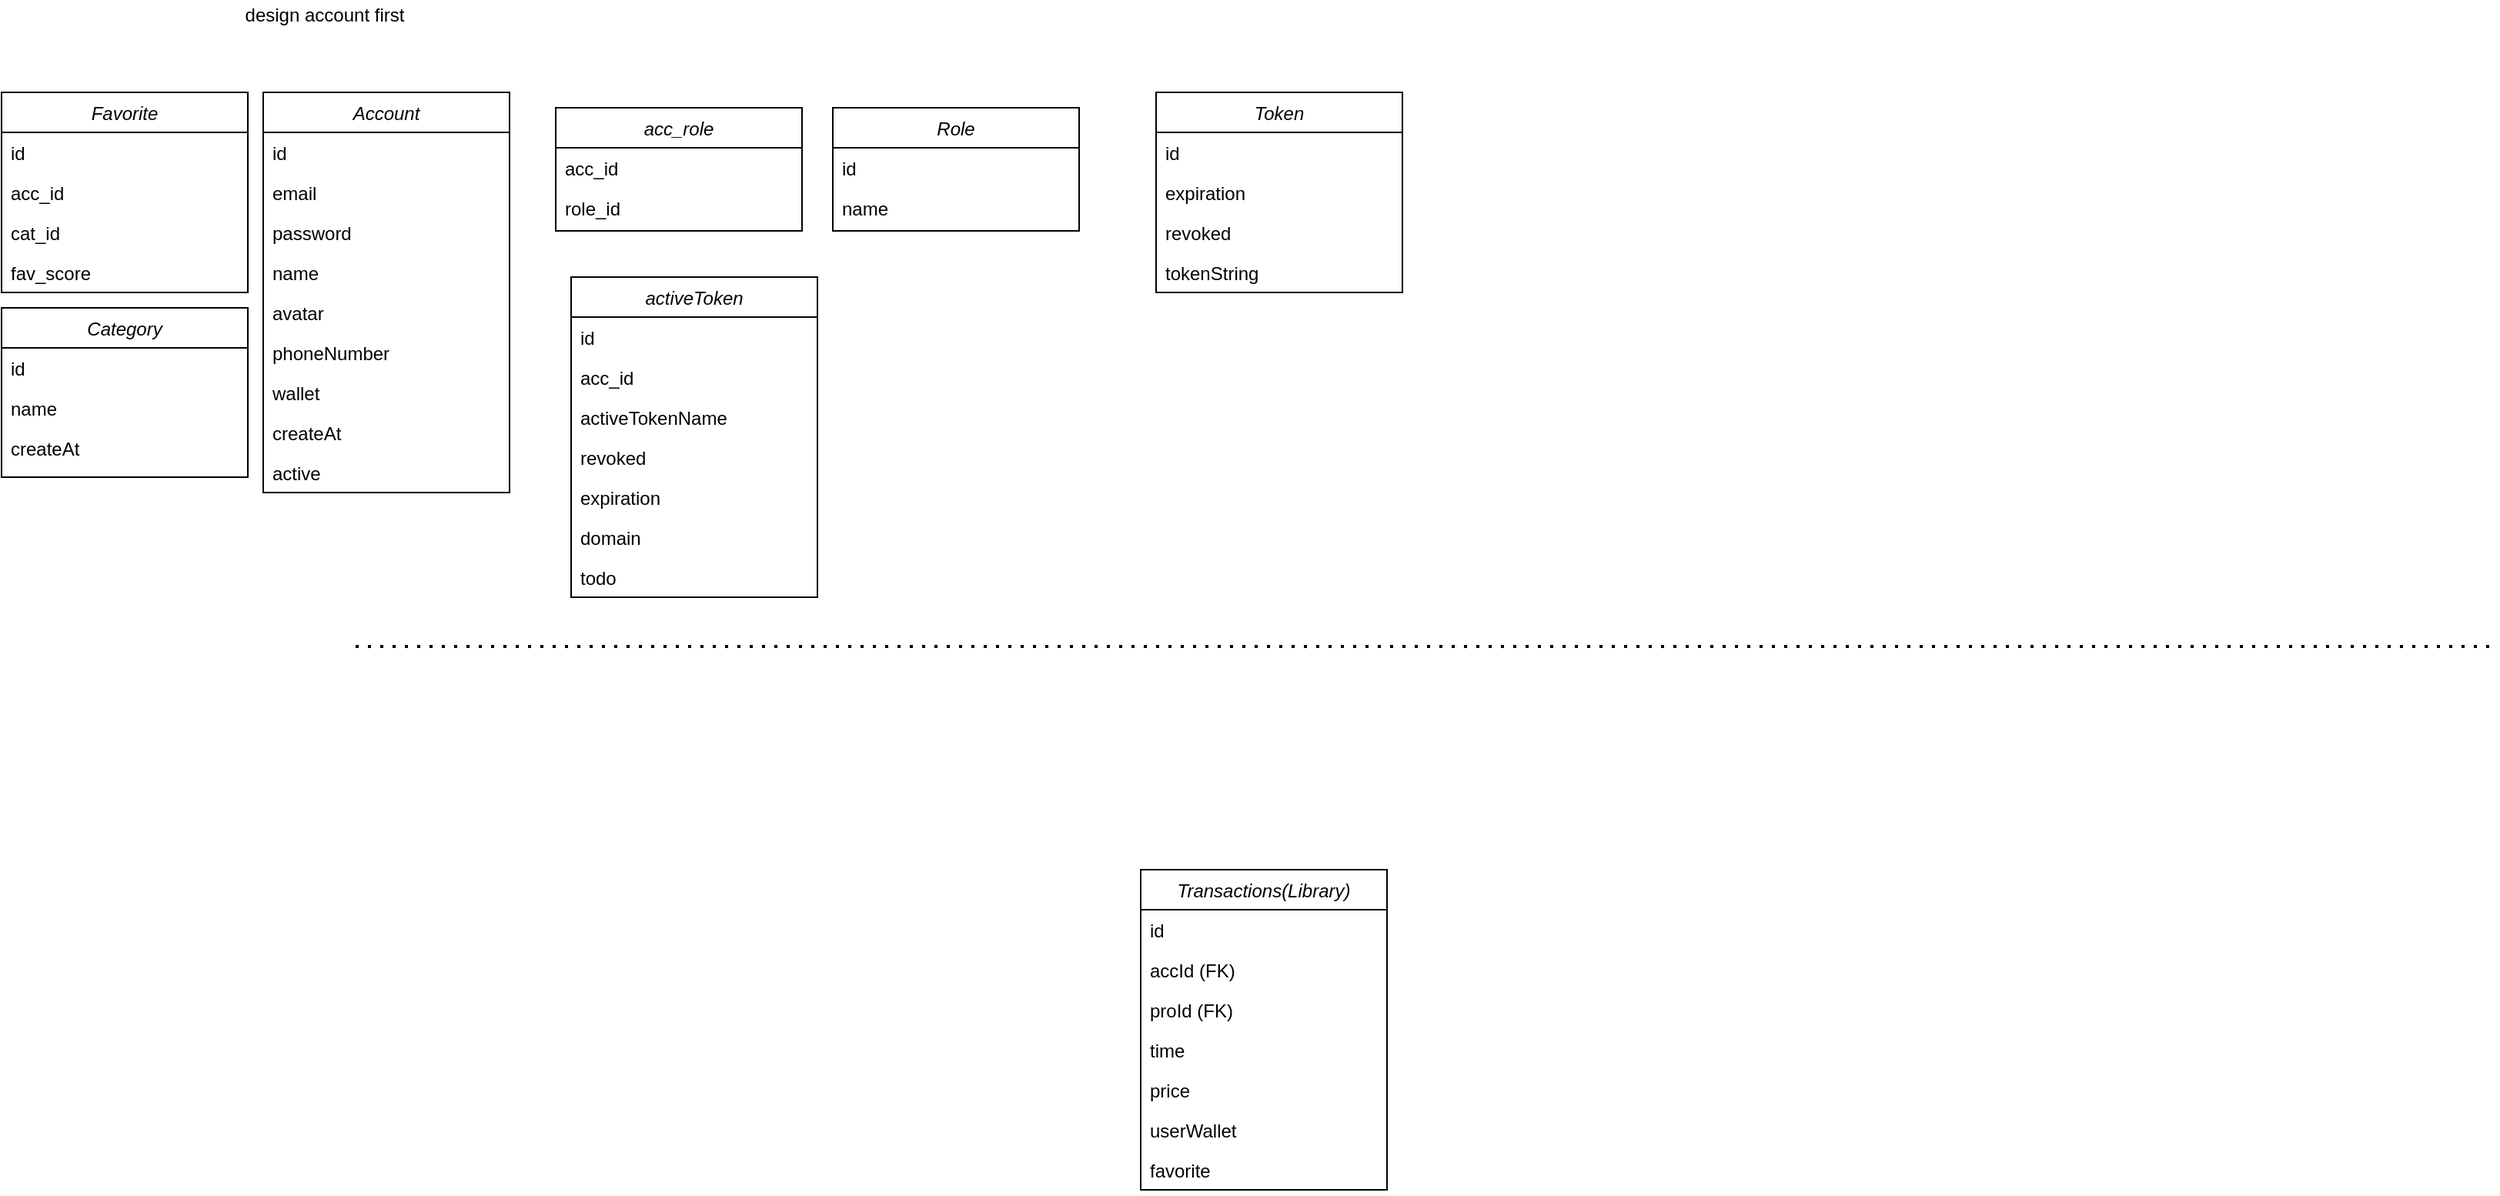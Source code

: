 <mxfile version="13.9.9" type="device"><diagram id="C5RBs43oDa-KdzZeNtuy" name="Page-1"><mxGraphModel dx="1919" dy="494" grid="1" gridSize="10" guides="1" tooltips="1" connect="1" arrows="1" fold="1" page="1" pageScale="1" pageWidth="827" pageHeight="1169" math="0" shadow="0"><root><mxCell id="WIyWlLk6GJQsqaUBKTNV-0"/><mxCell id="WIyWlLk6GJQsqaUBKTNV-1" parent="WIyWlLk6GJQsqaUBKTNV-0"/><object label="Account" id="zkfFHV4jXpPFQw0GAbJ--0"><mxCell style="swimlane;fontStyle=2;align=center;verticalAlign=top;childLayout=stackLayout;horizontal=1;startSize=26;horizontalStack=0;resizeParent=1;resizeLast=0;collapsible=1;marginBottom=0;rounded=0;shadow=0;strokeWidth=1;" parent="WIyWlLk6GJQsqaUBKTNV-1" vertex="1"><mxGeometry x="-650" y="80" width="160" height="260" as="geometry"><mxRectangle x="230" y="140" width="160" height="26" as="alternateBounds"/></mxGeometry></mxCell></object><mxCell id="zkfFHV4jXpPFQw0GAbJ--1" value="id" style="text;align=left;verticalAlign=top;spacingLeft=4;spacingRight=4;overflow=hidden;rotatable=0;points=[[0,0.5],[1,0.5]];portConstraint=eastwest;" parent="zkfFHV4jXpPFQw0GAbJ--0" vertex="1"><mxGeometry y="26" width="160" height="26" as="geometry"/></mxCell><mxCell id="zkfFHV4jXpPFQw0GAbJ--2" value="email" style="text;align=left;verticalAlign=top;spacingLeft=4;spacingRight=4;overflow=hidden;rotatable=0;points=[[0,0.5],[1,0.5]];portConstraint=eastwest;rounded=0;shadow=0;html=0;" parent="zkfFHV4jXpPFQw0GAbJ--0" vertex="1"><mxGeometry y="52" width="160" height="26" as="geometry"/></mxCell><mxCell id="zkfFHV4jXpPFQw0GAbJ--3" value="password" style="text;align=left;verticalAlign=top;spacingLeft=4;spacingRight=4;overflow=hidden;rotatable=0;points=[[0,0.5],[1,0.5]];portConstraint=eastwest;rounded=0;shadow=0;html=0;" parent="zkfFHV4jXpPFQw0GAbJ--0" vertex="1"><mxGeometry y="78" width="160" height="26" as="geometry"/></mxCell><mxCell id="zkfFHV4jXpPFQw0GAbJ--5" value="name" style="text;align=left;verticalAlign=top;spacingLeft=4;spacingRight=4;overflow=hidden;rotatable=0;points=[[0,0.5],[1,0.5]];portConstraint=eastwest;" parent="zkfFHV4jXpPFQw0GAbJ--0" vertex="1"><mxGeometry y="104" width="160" height="26" as="geometry"/></mxCell><mxCell id="5xbRzsKRdCnFm7mNarzt-10" value="avatar" style="text;align=left;verticalAlign=top;spacingLeft=4;spacingRight=4;overflow=hidden;rotatable=0;points=[[0,0.5],[1,0.5]];portConstraint=eastwest;" parent="zkfFHV4jXpPFQw0GAbJ--0" vertex="1"><mxGeometry y="130" width="160" height="26" as="geometry"/></mxCell><mxCell id="5xbRzsKRdCnFm7mNarzt-11" value="phoneNumber" style="text;align=left;verticalAlign=top;spacingLeft=4;spacingRight=4;overflow=hidden;rotatable=0;points=[[0,0.5],[1,0.5]];portConstraint=eastwest;" parent="zkfFHV4jXpPFQw0GAbJ--0" vertex="1"><mxGeometry y="156" width="160" height="26" as="geometry"/></mxCell><mxCell id="5xbRzsKRdCnFm7mNarzt-19" value="wallet" style="text;align=left;verticalAlign=top;spacingLeft=4;spacingRight=4;overflow=hidden;rotatable=0;points=[[0,0.5],[1,0.5]];portConstraint=eastwest;" parent="zkfFHV4jXpPFQw0GAbJ--0" vertex="1"><mxGeometry y="182" width="160" height="26" as="geometry"/></mxCell><mxCell id="5xbRzsKRdCnFm7mNarzt-27" value="createAt" style="text;align=left;verticalAlign=top;spacingLeft=4;spacingRight=4;overflow=hidden;rotatable=0;points=[[0,0.5],[1,0.5]];portConstraint=eastwest;" parent="zkfFHV4jXpPFQw0GAbJ--0" vertex="1"><mxGeometry y="208" width="160" height="26" as="geometry"/></mxCell><mxCell id="gsBamQliA1aRre0VqaC1-0" value="active" style="text;align=left;verticalAlign=top;spacingLeft=4;spacingRight=4;overflow=hidden;rotatable=0;points=[[0,0.5],[1,0.5]];portConstraint=eastwest;" parent="zkfFHV4jXpPFQw0GAbJ--0" vertex="1"><mxGeometry y="234" width="160" height="26" as="geometry"/></mxCell><object label="Transactions(Library)" id="5xbRzsKRdCnFm7mNarzt-12"><mxCell style="swimlane;fontStyle=2;align=center;verticalAlign=top;childLayout=stackLayout;horizontal=1;startSize=26;horizontalStack=0;resizeParent=1;resizeLast=0;collapsible=1;marginBottom=0;rounded=0;shadow=0;strokeWidth=1;" parent="WIyWlLk6GJQsqaUBKTNV-1" vertex="1"><mxGeometry x="-80" y="585" width="160" height="208" as="geometry"><mxRectangle x="230" y="140" width="160" height="26" as="alternateBounds"/></mxGeometry></mxCell></object><mxCell id="5xbRzsKRdCnFm7mNarzt-13" value="id" style="text;align=left;verticalAlign=top;spacingLeft=4;spacingRight=4;overflow=hidden;rotatable=0;points=[[0,0.5],[1,0.5]];portConstraint=eastwest;" parent="5xbRzsKRdCnFm7mNarzt-12" vertex="1"><mxGeometry y="26" width="160" height="26" as="geometry"/></mxCell><mxCell id="5xbRzsKRdCnFm7mNarzt-14" value="accId (FK)" style="text;align=left;verticalAlign=top;spacingLeft=4;spacingRight=4;overflow=hidden;rotatable=0;points=[[0,0.5],[1,0.5]];portConstraint=eastwest;rounded=0;shadow=0;html=0;" parent="5xbRzsKRdCnFm7mNarzt-12" vertex="1"><mxGeometry y="52" width="160" height="26" as="geometry"/></mxCell><mxCell id="5xbRzsKRdCnFm7mNarzt-15" value="proId (FK)" style="text;align=left;verticalAlign=top;spacingLeft=4;spacingRight=4;overflow=hidden;rotatable=0;points=[[0,0.5],[1,0.5]];portConstraint=eastwest;rounded=0;shadow=0;html=0;" parent="5xbRzsKRdCnFm7mNarzt-12" vertex="1"><mxGeometry y="78" width="160" height="26" as="geometry"/></mxCell><mxCell id="5xbRzsKRdCnFm7mNarzt-16" value="time" style="text;align=left;verticalAlign=top;spacingLeft=4;spacingRight=4;overflow=hidden;rotatable=0;points=[[0,0.5],[1,0.5]];portConstraint=eastwest;" parent="5xbRzsKRdCnFm7mNarzt-12" vertex="1"><mxGeometry y="104" width="160" height="26" as="geometry"/></mxCell><mxCell id="5xbRzsKRdCnFm7mNarzt-17" value="price" style="text;align=left;verticalAlign=top;spacingLeft=4;spacingRight=4;overflow=hidden;rotatable=0;points=[[0,0.5],[1,0.5]];portConstraint=eastwest;" parent="5xbRzsKRdCnFm7mNarzt-12" vertex="1"><mxGeometry y="130" width="160" height="26" as="geometry"/></mxCell><mxCell id="5xbRzsKRdCnFm7mNarzt-18" value="userWallet" style="text;align=left;verticalAlign=top;spacingLeft=4;spacingRight=4;overflow=hidden;rotatable=0;points=[[0,0.5],[1,0.5]];portConstraint=eastwest;" parent="5xbRzsKRdCnFm7mNarzt-12" vertex="1"><mxGeometry y="156" width="160" height="26" as="geometry"/></mxCell><mxCell id="5xbRzsKRdCnFm7mNarzt-30" value="favorite" style="text;align=left;verticalAlign=top;spacingLeft=4;spacingRight=4;overflow=hidden;rotatable=0;points=[[0,0.5],[1,0.5]];portConstraint=eastwest;" parent="5xbRzsKRdCnFm7mNarzt-12" vertex="1"><mxGeometry y="182" width="160" height="26" as="geometry"/></mxCell><mxCell id="5xbRzsKRdCnFm7mNarzt-31" value="" style="endArrow=none;dashed=1;html=1;dashPattern=1 3;strokeWidth=2;" parent="WIyWlLk6GJQsqaUBKTNV-1" edge="1"><mxGeometry width="50" height="50" relative="1" as="geometry"><mxPoint x="-590" y="440" as="sourcePoint"/><mxPoint x="800" y="440" as="targetPoint"/></mxGeometry></mxCell><mxCell id="5xbRzsKRdCnFm7mNarzt-32" value="design account first" style="text;html=1;strokeColor=none;fillColor=none;align=center;verticalAlign=middle;whiteSpace=wrap;rounded=0;" parent="WIyWlLk6GJQsqaUBKTNV-1" vertex="1"><mxGeometry x="-680" y="20" width="140" height="20" as="geometry"/></mxCell><object label="Role" id="5xbRzsKRdCnFm7mNarzt-33"><mxCell style="swimlane;fontStyle=2;align=center;verticalAlign=top;childLayout=stackLayout;horizontal=1;startSize=26;horizontalStack=0;resizeParent=1;resizeLast=0;collapsible=1;marginBottom=0;rounded=0;shadow=0;strokeWidth=1;" parent="WIyWlLk6GJQsqaUBKTNV-1" vertex="1"><mxGeometry x="-280" y="90" width="160" height="80" as="geometry"><mxRectangle x="230" y="140" width="160" height="26" as="alternateBounds"/></mxGeometry></mxCell></object><mxCell id="5xbRzsKRdCnFm7mNarzt-34" value="id" style="text;align=left;verticalAlign=top;spacingLeft=4;spacingRight=4;overflow=hidden;rotatable=0;points=[[0,0.5],[1,0.5]];portConstraint=eastwest;" parent="5xbRzsKRdCnFm7mNarzt-33" vertex="1"><mxGeometry y="26" width="160" height="26" as="geometry"/></mxCell><mxCell id="5xbRzsKRdCnFm7mNarzt-35" value="name" style="text;align=left;verticalAlign=top;spacingLeft=4;spacingRight=4;overflow=hidden;rotatable=0;points=[[0,0.5],[1,0.5]];portConstraint=eastwest;rounded=0;shadow=0;html=0;" parent="5xbRzsKRdCnFm7mNarzt-33" vertex="1"><mxGeometry y="52" width="160" height="26" as="geometry"/></mxCell><object label="Token" id="5xbRzsKRdCnFm7mNarzt-43"><mxCell style="swimlane;fontStyle=2;align=center;verticalAlign=top;childLayout=stackLayout;horizontal=1;startSize=26;horizontalStack=0;resizeParent=1;resizeLast=0;collapsible=1;marginBottom=0;rounded=0;shadow=0;strokeWidth=1;" parent="WIyWlLk6GJQsqaUBKTNV-1" vertex="1"><mxGeometry x="-70" y="80" width="160" height="130" as="geometry"><mxRectangle x="230" y="140" width="160" height="26" as="alternateBounds"/></mxGeometry></mxCell></object><mxCell id="5xbRzsKRdCnFm7mNarzt-44" value="id" style="text;align=left;verticalAlign=top;spacingLeft=4;spacingRight=4;overflow=hidden;rotatable=0;points=[[0,0.5],[1,0.5]];portConstraint=eastwest;" parent="5xbRzsKRdCnFm7mNarzt-43" vertex="1"><mxGeometry y="26" width="160" height="26" as="geometry"/></mxCell><mxCell id="5xbRzsKRdCnFm7mNarzt-45" value="expiration" style="text;align=left;verticalAlign=top;spacingLeft=4;spacingRight=4;overflow=hidden;rotatable=0;points=[[0,0.5],[1,0.5]];portConstraint=eastwest;rounded=0;shadow=0;html=0;" parent="5xbRzsKRdCnFm7mNarzt-43" vertex="1"><mxGeometry y="52" width="160" height="26" as="geometry"/></mxCell><mxCell id="5xbRzsKRdCnFm7mNarzt-46" value="revoked" style="text;align=left;verticalAlign=top;spacingLeft=4;spacingRight=4;overflow=hidden;rotatable=0;points=[[0,0.5],[1,0.5]];portConstraint=eastwest;rounded=0;shadow=0;html=0;" parent="5xbRzsKRdCnFm7mNarzt-43" vertex="1"><mxGeometry y="78" width="160" height="26" as="geometry"/></mxCell><mxCell id="5xbRzsKRdCnFm7mNarzt-47" value="tokenString" style="text;align=left;verticalAlign=top;spacingLeft=4;spacingRight=4;overflow=hidden;rotatable=0;points=[[0,0.5],[1,0.5]];portConstraint=eastwest;rounded=0;shadow=0;html=0;" parent="5xbRzsKRdCnFm7mNarzt-43" vertex="1"><mxGeometry y="104" width="160" height="26" as="geometry"/></mxCell><object label="acc_role" id="fJtt8U-AZ1RPidbFHp67-0"><mxCell style="swimlane;fontStyle=2;align=center;verticalAlign=top;childLayout=stackLayout;horizontal=1;startSize=26;horizontalStack=0;resizeParent=1;resizeLast=0;collapsible=1;marginBottom=0;rounded=0;shadow=0;strokeWidth=1;" parent="WIyWlLk6GJQsqaUBKTNV-1" vertex="1"><mxGeometry x="-460" y="90" width="160" height="80" as="geometry"><mxRectangle x="230" y="140" width="160" height="26" as="alternateBounds"/></mxGeometry></mxCell></object><mxCell id="fJtt8U-AZ1RPidbFHp67-1" value="acc_id" style="text;align=left;verticalAlign=top;spacingLeft=4;spacingRight=4;overflow=hidden;rotatable=0;points=[[0,0.5],[1,0.5]];portConstraint=eastwest;" parent="fJtt8U-AZ1RPidbFHp67-0" vertex="1"><mxGeometry y="26" width="160" height="26" as="geometry"/></mxCell><mxCell id="fJtt8U-AZ1RPidbFHp67-2" value="role_id" style="text;align=left;verticalAlign=top;spacingLeft=4;spacingRight=4;overflow=hidden;rotatable=0;points=[[0,0.5],[1,0.5]];portConstraint=eastwest;rounded=0;shadow=0;html=0;" parent="fJtt8U-AZ1RPidbFHp67-0" vertex="1"><mxGeometry y="52" width="160" height="26" as="geometry"/></mxCell><object label="activeToken" id="Dd8DFkDwxA74WDs34GF--0"><mxCell style="swimlane;fontStyle=2;align=center;verticalAlign=top;childLayout=stackLayout;horizontal=1;startSize=26;horizontalStack=0;resizeParent=1;resizeLast=0;collapsible=1;marginBottom=0;rounded=0;shadow=0;strokeWidth=1;" parent="WIyWlLk6GJQsqaUBKTNV-1" vertex="1"><mxGeometry x="-450" y="200" width="160" height="208" as="geometry"><mxRectangle x="230" y="140" width="160" height="26" as="alternateBounds"/></mxGeometry></mxCell></object><mxCell id="Dd8DFkDwxA74WDs34GF--1" value="id" style="text;align=left;verticalAlign=top;spacingLeft=4;spacingRight=4;overflow=hidden;rotatable=0;points=[[0,0.5],[1,0.5]];portConstraint=eastwest;" parent="Dd8DFkDwxA74WDs34GF--0" vertex="1"><mxGeometry y="26" width="160" height="26" as="geometry"/></mxCell><mxCell id="Dd8DFkDwxA74WDs34GF--2" value="acc_id" style="text;align=left;verticalAlign=top;spacingLeft=4;spacingRight=4;overflow=hidden;rotatable=0;points=[[0,0.5],[1,0.5]];portConstraint=eastwest;rounded=0;shadow=0;html=0;" parent="Dd8DFkDwxA74WDs34GF--0" vertex="1"><mxGeometry y="52" width="160" height="26" as="geometry"/></mxCell><mxCell id="Dd8DFkDwxA74WDs34GF--3" value="activeTokenName" style="text;align=left;verticalAlign=top;spacingLeft=4;spacingRight=4;overflow=hidden;rotatable=0;points=[[0,0.5],[1,0.5]];portConstraint=eastwest;rounded=0;shadow=0;html=0;" parent="Dd8DFkDwxA74WDs34GF--0" vertex="1"><mxGeometry y="78" width="160" height="26" as="geometry"/></mxCell><mxCell id="Dd8DFkDwxA74WDs34GF--5" value="revoked" style="text;align=left;verticalAlign=top;spacingLeft=4;spacingRight=4;overflow=hidden;rotatable=0;points=[[0,0.5],[1,0.5]];portConstraint=eastwest;rounded=0;shadow=0;html=0;" parent="Dd8DFkDwxA74WDs34GF--0" vertex="1"><mxGeometry y="104" width="160" height="26" as="geometry"/></mxCell><mxCell id="Dd8DFkDwxA74WDs34GF--4" value="expiration" style="text;align=left;verticalAlign=top;spacingLeft=4;spacingRight=4;overflow=hidden;rotatable=0;points=[[0,0.5],[1,0.5]];portConstraint=eastwest;rounded=0;shadow=0;html=0;" parent="Dd8DFkDwxA74WDs34GF--0" vertex="1"><mxGeometry y="130" width="160" height="26" as="geometry"/></mxCell><mxCell id="Dd8DFkDwxA74WDs34GF--7" value="domain" style="text;align=left;verticalAlign=top;spacingLeft=4;spacingRight=4;overflow=hidden;rotatable=0;points=[[0,0.5],[1,0.5]];portConstraint=eastwest;rounded=0;shadow=0;html=0;" parent="Dd8DFkDwxA74WDs34GF--0" vertex="1"><mxGeometry y="156" width="160" height="26" as="geometry"/></mxCell><mxCell id="Dd8DFkDwxA74WDs34GF--6" value="todo" style="text;align=left;verticalAlign=top;spacingLeft=4;spacingRight=4;overflow=hidden;rotatable=0;points=[[0,0.5],[1,0.5]];portConstraint=eastwest;rounded=0;shadow=0;html=0;" parent="Dd8DFkDwxA74WDs34GF--0" vertex="1"><mxGeometry y="182" width="160" height="26" as="geometry"/></mxCell><object label="Favorite" id="xFI_qW3bphU9S5oat0Ob-0"><mxCell style="swimlane;fontStyle=2;align=center;verticalAlign=top;childLayout=stackLayout;horizontal=1;startSize=26;horizontalStack=0;resizeParent=1;resizeLast=0;collapsible=1;marginBottom=0;rounded=0;shadow=0;strokeWidth=1;" vertex="1" parent="WIyWlLk6GJQsqaUBKTNV-1"><mxGeometry x="-820" y="80" width="160" height="130" as="geometry"><mxRectangle x="230" y="140" width="160" height="26" as="alternateBounds"/></mxGeometry></mxCell></object><mxCell id="xFI_qW3bphU9S5oat0Ob-1" value="id" style="text;align=left;verticalAlign=top;spacingLeft=4;spacingRight=4;overflow=hidden;rotatable=0;points=[[0,0.5],[1,0.5]];portConstraint=eastwest;" vertex="1" parent="xFI_qW3bphU9S5oat0Ob-0"><mxGeometry y="26" width="160" height="26" as="geometry"/></mxCell><mxCell id="xFI_qW3bphU9S5oat0Ob-2" value="acc_id" style="text;align=left;verticalAlign=top;spacingLeft=4;spacingRight=4;overflow=hidden;rotatable=0;points=[[0,0.5],[1,0.5]];portConstraint=eastwest;rounded=0;shadow=0;html=0;" vertex="1" parent="xFI_qW3bphU9S5oat0Ob-0"><mxGeometry y="52" width="160" height="26" as="geometry"/></mxCell><mxCell id="xFI_qW3bphU9S5oat0Ob-10" value="cat_id" style="text;align=left;verticalAlign=top;spacingLeft=4;spacingRight=4;overflow=hidden;rotatable=0;points=[[0,0.5],[1,0.5]];portConstraint=eastwest;rounded=0;shadow=0;html=0;" vertex="1" parent="xFI_qW3bphU9S5oat0Ob-0"><mxGeometry y="78" width="160" height="26" as="geometry"/></mxCell><mxCell id="xFI_qW3bphU9S5oat0Ob-12" value="fav_score" style="text;align=left;verticalAlign=top;spacingLeft=4;spacingRight=4;overflow=hidden;rotatable=0;points=[[0,0.5],[1,0.5]];portConstraint=eastwest;rounded=0;shadow=0;html=0;" vertex="1" parent="xFI_qW3bphU9S5oat0Ob-0"><mxGeometry y="104" width="160" height="26" as="geometry"/></mxCell><object label="Category" id="xFI_qW3bphU9S5oat0Ob-3"><mxCell style="swimlane;fontStyle=2;align=center;verticalAlign=top;childLayout=stackLayout;horizontal=1;startSize=26;horizontalStack=0;resizeParent=1;resizeLast=0;collapsible=1;marginBottom=0;rounded=0;shadow=0;strokeWidth=1;" vertex="1" parent="WIyWlLk6GJQsqaUBKTNV-1"><mxGeometry x="-820" y="220" width="160" height="110" as="geometry"><mxRectangle x="230" y="140" width="160" height="26" as="alternateBounds"/></mxGeometry></mxCell></object><mxCell id="xFI_qW3bphU9S5oat0Ob-4" value="id" style="text;align=left;verticalAlign=top;spacingLeft=4;spacingRight=4;overflow=hidden;rotatable=0;points=[[0,0.5],[1,0.5]];portConstraint=eastwest;" vertex="1" parent="xFI_qW3bphU9S5oat0Ob-3"><mxGeometry y="26" width="160" height="26" as="geometry"/></mxCell><mxCell id="xFI_qW3bphU9S5oat0Ob-5" value="name" style="text;align=left;verticalAlign=top;spacingLeft=4;spacingRight=4;overflow=hidden;rotatable=0;points=[[0,0.5],[1,0.5]];portConstraint=eastwest;rounded=0;shadow=0;html=0;" vertex="1" parent="xFI_qW3bphU9S5oat0Ob-3"><mxGeometry y="52" width="160" height="26" as="geometry"/></mxCell><mxCell id="xFI_qW3bphU9S5oat0Ob-8" value="createAt" style="text;align=left;verticalAlign=top;spacingLeft=4;spacingRight=4;overflow=hidden;rotatable=0;points=[[0,0.5],[1,0.5]];portConstraint=eastwest;rounded=0;shadow=0;html=0;" vertex="1" parent="xFI_qW3bphU9S5oat0Ob-3"><mxGeometry y="78" width="160" height="26" as="geometry"/></mxCell></root></mxGraphModel></diagram></mxfile>